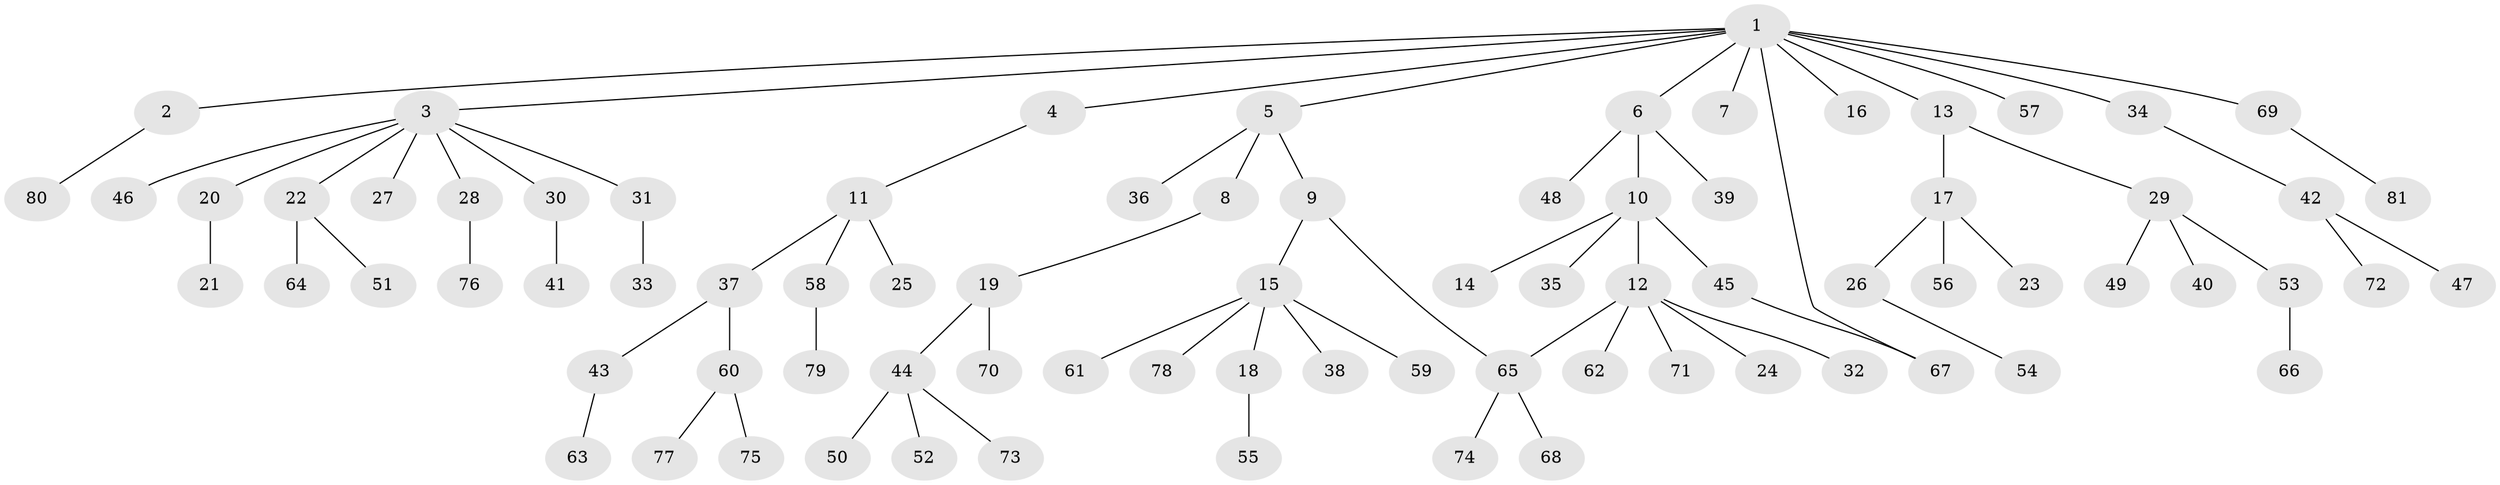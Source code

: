 // coarse degree distribution, {2: 0.1836734693877551, 3: 0.20408163265306123, 5: 0.04081632653061224, 1: 0.5306122448979592, 6: 0.02040816326530612, 10: 0.02040816326530612}
// Generated by graph-tools (version 1.1) at 2025/36/03/04/25 23:36:38]
// undirected, 81 vertices, 82 edges
graph export_dot {
  node [color=gray90,style=filled];
  1;
  2;
  3;
  4;
  5;
  6;
  7;
  8;
  9;
  10;
  11;
  12;
  13;
  14;
  15;
  16;
  17;
  18;
  19;
  20;
  21;
  22;
  23;
  24;
  25;
  26;
  27;
  28;
  29;
  30;
  31;
  32;
  33;
  34;
  35;
  36;
  37;
  38;
  39;
  40;
  41;
  42;
  43;
  44;
  45;
  46;
  47;
  48;
  49;
  50;
  51;
  52;
  53;
  54;
  55;
  56;
  57;
  58;
  59;
  60;
  61;
  62;
  63;
  64;
  65;
  66;
  67;
  68;
  69;
  70;
  71;
  72;
  73;
  74;
  75;
  76;
  77;
  78;
  79;
  80;
  81;
  1 -- 2;
  1 -- 3;
  1 -- 4;
  1 -- 5;
  1 -- 6;
  1 -- 7;
  1 -- 13;
  1 -- 16;
  1 -- 34;
  1 -- 57;
  1 -- 67;
  1 -- 69;
  2 -- 80;
  3 -- 20;
  3 -- 22;
  3 -- 27;
  3 -- 28;
  3 -- 30;
  3 -- 31;
  3 -- 46;
  4 -- 11;
  5 -- 8;
  5 -- 9;
  5 -- 36;
  6 -- 10;
  6 -- 39;
  6 -- 48;
  8 -- 19;
  9 -- 15;
  9 -- 65;
  10 -- 12;
  10 -- 14;
  10 -- 35;
  10 -- 45;
  11 -- 25;
  11 -- 37;
  11 -- 58;
  12 -- 24;
  12 -- 32;
  12 -- 62;
  12 -- 65;
  12 -- 71;
  13 -- 17;
  13 -- 29;
  15 -- 18;
  15 -- 38;
  15 -- 59;
  15 -- 61;
  15 -- 78;
  17 -- 23;
  17 -- 26;
  17 -- 56;
  18 -- 55;
  19 -- 44;
  19 -- 70;
  20 -- 21;
  22 -- 51;
  22 -- 64;
  26 -- 54;
  28 -- 76;
  29 -- 40;
  29 -- 49;
  29 -- 53;
  30 -- 41;
  31 -- 33;
  34 -- 42;
  37 -- 43;
  37 -- 60;
  42 -- 47;
  42 -- 72;
  43 -- 63;
  44 -- 50;
  44 -- 52;
  44 -- 73;
  45 -- 67;
  53 -- 66;
  58 -- 79;
  60 -- 75;
  60 -- 77;
  65 -- 68;
  65 -- 74;
  69 -- 81;
}
